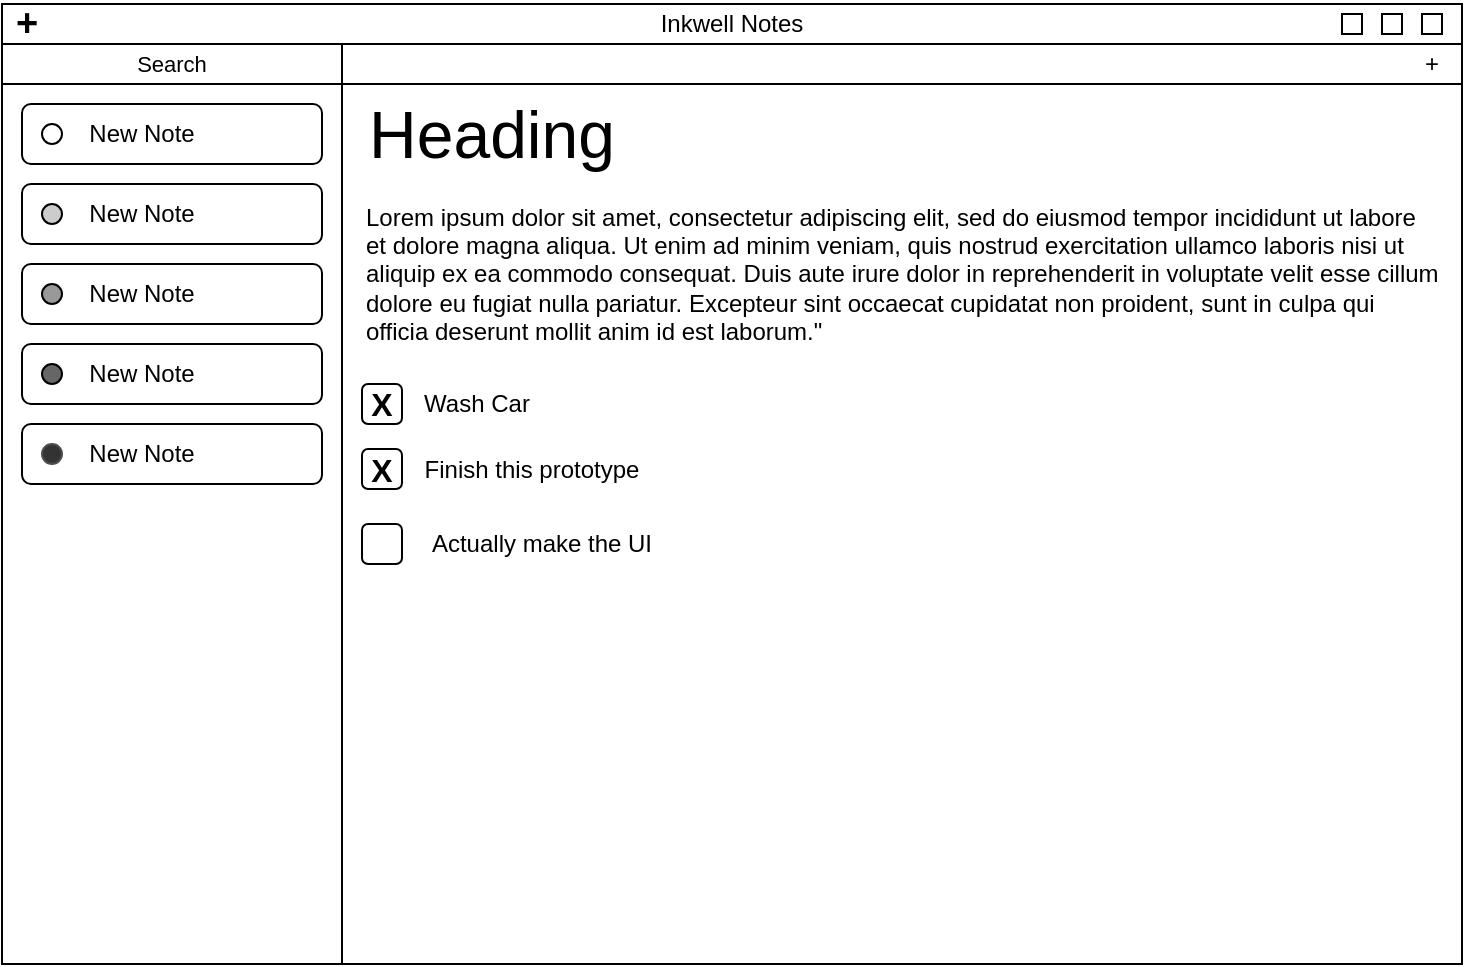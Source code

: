 <mxfile version="23.0.0" type="github">
  <diagram name="Page-1" id="g99sftOlf4TvGVZS73dV">
    <mxGraphModel dx="786" dy="526" grid="1" gridSize="10" guides="1" tooltips="1" connect="1" arrows="1" fold="1" page="1" pageScale="1" pageWidth="850" pageHeight="1100" math="0" shadow="0">
      <root>
        <mxCell id="0" />
        <mxCell id="1" parent="0" />
        <mxCell id="FiWc85nkrxmUE4J1HQtK-2" value="" style="rounded=0;whiteSpace=wrap;html=1;" parent="1" vertex="1">
          <mxGeometry x="150" y="100" width="730" height="480" as="geometry" />
        </mxCell>
        <mxCell id="FiWc85nkrxmUE4J1HQtK-3" value="Inkwell Notes" style="rounded=0;whiteSpace=wrap;html=1;" parent="1" vertex="1">
          <mxGeometry x="150" y="100" width="730" height="20" as="geometry" />
        </mxCell>
        <mxCell id="FiWc85nkrxmUE4J1HQtK-4" value="" style="rounded=0;whiteSpace=wrap;html=1;" parent="1" vertex="1">
          <mxGeometry x="860" y="105" width="10" height="10" as="geometry" />
        </mxCell>
        <mxCell id="FiWc85nkrxmUE4J1HQtK-5" value="" style="rounded=0;whiteSpace=wrap;html=1;" parent="1" vertex="1">
          <mxGeometry x="840" y="105" width="10" height="10" as="geometry" />
        </mxCell>
        <mxCell id="FiWc85nkrxmUE4J1HQtK-6" value="" style="rounded=0;whiteSpace=wrap;html=1;" parent="1" vertex="1">
          <mxGeometry x="820" y="105" width="10" height="10" as="geometry" />
        </mxCell>
        <mxCell id="FiWc85nkrxmUE4J1HQtK-7" value="" style="rounded=0;whiteSpace=wrap;html=1;" parent="1" vertex="1">
          <mxGeometry x="150" y="120" width="170" height="460" as="geometry" />
        </mxCell>
        <mxCell id="FiWc85nkrxmUE4J1HQtK-36" value="&lt;b&gt;&lt;font style=&quot;font-size: 19px;&quot;&gt;+&lt;/font&gt;&lt;/b&gt;" style="text;html=1;strokeColor=none;fillColor=none;align=center;verticalAlign=middle;whiteSpace=wrap;rounded=0;" parent="1" vertex="1">
          <mxGeometry x="155" y="100" width="15" height="20" as="geometry" />
        </mxCell>
        <mxCell id="_jMFxOHOce672pOM5BbB-6" value="&lt;font style=&quot;font-size: 11px;&quot;&gt;Search&lt;/font&gt;" style="rounded=0;whiteSpace=wrap;html=1;" vertex="1" parent="1">
          <mxGeometry x="150" y="120" width="170" height="20" as="geometry" />
        </mxCell>
        <mxCell id="_jMFxOHOce672pOM5BbB-7" value="" style="group" vertex="1" connectable="0" parent="1">
          <mxGeometry x="160" y="150" width="150" height="190" as="geometry" />
        </mxCell>
        <mxCell id="FiWc85nkrxmUE4J1HQtK-8" value="" style="rounded=1;whiteSpace=wrap;html=1;" parent="_jMFxOHOce672pOM5BbB-7" vertex="1">
          <mxGeometry width="150" height="30" as="geometry" />
        </mxCell>
        <mxCell id="FiWc85nkrxmUE4J1HQtK-9" value="" style="ellipse;whiteSpace=wrap;html=1;aspect=fixed;labelBackgroundColor=none;gradientColor=none;shadow=0;fillColor=#FFFFFF;" parent="_jMFxOHOce672pOM5BbB-7" vertex="1">
          <mxGeometry x="10" y="10" width="10" height="10" as="geometry" />
        </mxCell>
        <mxCell id="FiWc85nkrxmUE4J1HQtK-10" value="New Note" style="text;html=1;strokeColor=none;fillColor=none;align=center;verticalAlign=middle;whiteSpace=wrap;rounded=0;" parent="_jMFxOHOce672pOM5BbB-7" vertex="1">
          <mxGeometry x="30" width="60" height="30" as="geometry" />
        </mxCell>
        <mxCell id="FiWc85nkrxmUE4J1HQtK-12" value="" style="rounded=1;whiteSpace=wrap;html=1;" parent="_jMFxOHOce672pOM5BbB-7" vertex="1">
          <mxGeometry y="40" width="150" height="30" as="geometry" />
        </mxCell>
        <mxCell id="FiWc85nkrxmUE4J1HQtK-13" value="" style="ellipse;whiteSpace=wrap;html=1;aspect=fixed;fillColor=#CCCCCC;" parent="_jMFxOHOce672pOM5BbB-7" vertex="1">
          <mxGeometry x="10" y="50" width="10" height="10" as="geometry" />
        </mxCell>
        <mxCell id="FiWc85nkrxmUE4J1HQtK-14" value="New Note" style="text;html=1;strokeColor=none;fillColor=none;align=center;verticalAlign=middle;whiteSpace=wrap;rounded=0;" parent="_jMFxOHOce672pOM5BbB-7" vertex="1">
          <mxGeometry x="30" y="40" width="60" height="30" as="geometry" />
        </mxCell>
        <mxCell id="FiWc85nkrxmUE4J1HQtK-15" value="" style="rounded=1;whiteSpace=wrap;html=1;" parent="_jMFxOHOce672pOM5BbB-7" vertex="1">
          <mxGeometry y="80" width="150" height="30" as="geometry" />
        </mxCell>
        <mxCell id="FiWc85nkrxmUE4J1HQtK-16" value="" style="ellipse;whiteSpace=wrap;html=1;aspect=fixed;fillColor=#999999;" parent="_jMFxOHOce672pOM5BbB-7" vertex="1">
          <mxGeometry x="10" y="90" width="10" height="10" as="geometry" />
        </mxCell>
        <mxCell id="FiWc85nkrxmUE4J1HQtK-17" value="New Note" style="text;html=1;strokeColor=none;fillColor=none;align=center;verticalAlign=middle;whiteSpace=wrap;rounded=0;" parent="_jMFxOHOce672pOM5BbB-7" vertex="1">
          <mxGeometry x="30" y="80" width="60" height="30" as="geometry" />
        </mxCell>
        <mxCell id="FiWc85nkrxmUE4J1HQtK-18" value="" style="rounded=1;whiteSpace=wrap;html=1;" parent="_jMFxOHOce672pOM5BbB-7" vertex="1">
          <mxGeometry y="120" width="150" height="30" as="geometry" />
        </mxCell>
        <mxCell id="FiWc85nkrxmUE4J1HQtK-19" value="" style="ellipse;whiteSpace=wrap;html=1;aspect=fixed;fillColor=#666666;" parent="_jMFxOHOce672pOM5BbB-7" vertex="1">
          <mxGeometry x="10" y="130" width="10" height="10" as="geometry" />
        </mxCell>
        <mxCell id="FiWc85nkrxmUE4J1HQtK-20" value="New Note" style="text;html=1;strokeColor=none;fillColor=none;align=center;verticalAlign=middle;whiteSpace=wrap;rounded=0;" parent="_jMFxOHOce672pOM5BbB-7" vertex="1">
          <mxGeometry x="30" y="120" width="60" height="30" as="geometry" />
        </mxCell>
        <mxCell id="FiWc85nkrxmUE4J1HQtK-21" value="" style="rounded=1;whiteSpace=wrap;html=1;" parent="_jMFxOHOce672pOM5BbB-7" vertex="1">
          <mxGeometry y="160" width="150" height="30" as="geometry" />
        </mxCell>
        <mxCell id="FiWc85nkrxmUE4J1HQtK-22" value="" style="ellipse;whiteSpace=wrap;html=1;aspect=fixed;strokeColor=#4D4D4D;fillColor=#333333;" parent="_jMFxOHOce672pOM5BbB-7" vertex="1">
          <mxGeometry x="10" y="170" width="10" height="10" as="geometry" />
        </mxCell>
        <mxCell id="FiWc85nkrxmUE4J1HQtK-23" value="New Note" style="text;html=1;strokeColor=none;fillColor=none;align=center;verticalAlign=middle;whiteSpace=wrap;rounded=0;" parent="_jMFxOHOce672pOM5BbB-7" vertex="1">
          <mxGeometry x="30" y="160" width="60" height="30" as="geometry" />
        </mxCell>
        <mxCell id="_jMFxOHOce672pOM5BbB-8" value="" style="group" vertex="1" connectable="0" parent="1">
          <mxGeometry x="330" y="150" width="560" height="232.5" as="geometry" />
        </mxCell>
        <mxCell id="FiWc85nkrxmUE4J1HQtK-24" value="&lt;font style=&quot;font-size: 33px;&quot;&gt;Heading&lt;/font&gt;" style="text;html=1;strokeColor=none;fillColor=none;align=center;verticalAlign=middle;whiteSpace=wrap;rounded=0;" parent="_jMFxOHOce672pOM5BbB-8" vertex="1">
          <mxGeometry width="130" height="30" as="geometry" />
        </mxCell>
        <mxCell id="FiWc85nkrxmUE4J1HQtK-26" value="Lorem ipsum dolor sit amet, consectetur adipiscing elit, sed do eiusmod tempor incididunt ut labore et dolore magna aliqua. Ut enim ad minim veniam, quis nostrud exercitation ullamco laboris nisi ut aliquip ex ea commodo consequat. Duis aute irure dolor in reprehenderit in voluptate velit esse cillum dolore eu fugiat nulla pariatur. Excepteur sint occaecat cupidatat non proident, sunt in culpa qui officia deserunt mollit anim id est laborum.&quot;" style="text;html=1;strokeColor=none;fillColor=none;align=left;verticalAlign=middle;whiteSpace=wrap;rounded=0;" parent="_jMFxOHOce672pOM5BbB-8" vertex="1">
          <mxGeometry y="20" width="540" height="130" as="geometry" />
        </mxCell>
        <mxCell id="FiWc85nkrxmUE4J1HQtK-27" value="" style="rounded=1;whiteSpace=wrap;html=1;" parent="_jMFxOHOce672pOM5BbB-8" vertex="1">
          <mxGeometry y="140" width="20" height="20" as="geometry" />
        </mxCell>
        <mxCell id="FiWc85nkrxmUE4J1HQtK-28" value="&lt;font style=&quot;font-size: 12px;&quot;&gt;Wash Car&lt;br&gt;&lt;/font&gt;" style="text;html=1;strokeColor=none;fillColor=none;align=center;verticalAlign=middle;whiteSpace=wrap;rounded=0;" parent="_jMFxOHOce672pOM5BbB-8" vertex="1">
          <mxGeometry x="30" y="137.5" width="55" height="25" as="geometry" />
        </mxCell>
        <mxCell id="FiWc85nkrxmUE4J1HQtK-29" value="" style="rounded=1;whiteSpace=wrap;html=1;labelBackgroundColor=none;labelBorderColor=none;" parent="_jMFxOHOce672pOM5BbB-8" vertex="1">
          <mxGeometry y="172.5" width="20" height="20" as="geometry" />
        </mxCell>
        <mxCell id="FiWc85nkrxmUE4J1HQtK-30" value="Finish this prototype" style="text;html=1;strokeColor=none;fillColor=none;align=center;verticalAlign=middle;whiteSpace=wrap;rounded=0;" parent="_jMFxOHOce672pOM5BbB-8" vertex="1">
          <mxGeometry x="30" y="170" width="110" height="25" as="geometry" />
        </mxCell>
        <mxCell id="FiWc85nkrxmUE4J1HQtK-31" value="" style="rounded=1;whiteSpace=wrap;html=1;" parent="_jMFxOHOce672pOM5BbB-8" vertex="1">
          <mxGeometry y="210" width="20" height="20" as="geometry" />
        </mxCell>
        <mxCell id="FiWc85nkrxmUE4J1HQtK-32" value="Actually make the UI" style="text;html=1;strokeColor=none;fillColor=none;align=center;verticalAlign=middle;whiteSpace=wrap;rounded=0;" parent="_jMFxOHOce672pOM5BbB-8" vertex="1">
          <mxGeometry x="30" y="207.5" width="120" height="25" as="geometry" />
        </mxCell>
        <mxCell id="FiWc85nkrxmUE4J1HQtK-33" value="&lt;b&gt;&lt;font style=&quot;font-size: 16px;&quot;&gt;X&lt;/font&gt;&lt;/b&gt;" style="text;html=1;strokeColor=none;fillColor=none;align=center;verticalAlign=middle;whiteSpace=wrap;rounded=0;" parent="_jMFxOHOce672pOM5BbB-8" vertex="1">
          <mxGeometry x="5" y="142.5" width="10" height="15" as="geometry" />
        </mxCell>
        <mxCell id="FiWc85nkrxmUE4J1HQtK-34" value="&lt;b&gt;&lt;font style=&quot;font-size: 16px;&quot;&gt;X&lt;/font&gt;&lt;/b&gt;" style="text;html=1;strokeColor=none;fillColor=none;align=center;verticalAlign=middle;whiteSpace=wrap;rounded=0;" parent="_jMFxOHOce672pOM5BbB-8" vertex="1">
          <mxGeometry x="5" y="175" width="10" height="15" as="geometry" />
        </mxCell>
        <mxCell id="_jMFxOHOce672pOM5BbB-9" value="" style="rounded=0;whiteSpace=wrap;html=1;" vertex="1" parent="_jMFxOHOce672pOM5BbB-8">
          <mxGeometry x="-10" y="-30" width="560" height="20" as="geometry" />
        </mxCell>
        <mxCell id="_jMFxOHOce672pOM5BbB-10" value="+" style="text;html=1;strokeColor=none;fillColor=none;align=center;verticalAlign=middle;whiteSpace=wrap;rounded=0;" vertex="1" parent="1">
          <mxGeometry x="860" y="127.5" width="10" height="5" as="geometry" />
        </mxCell>
      </root>
    </mxGraphModel>
  </diagram>
</mxfile>
